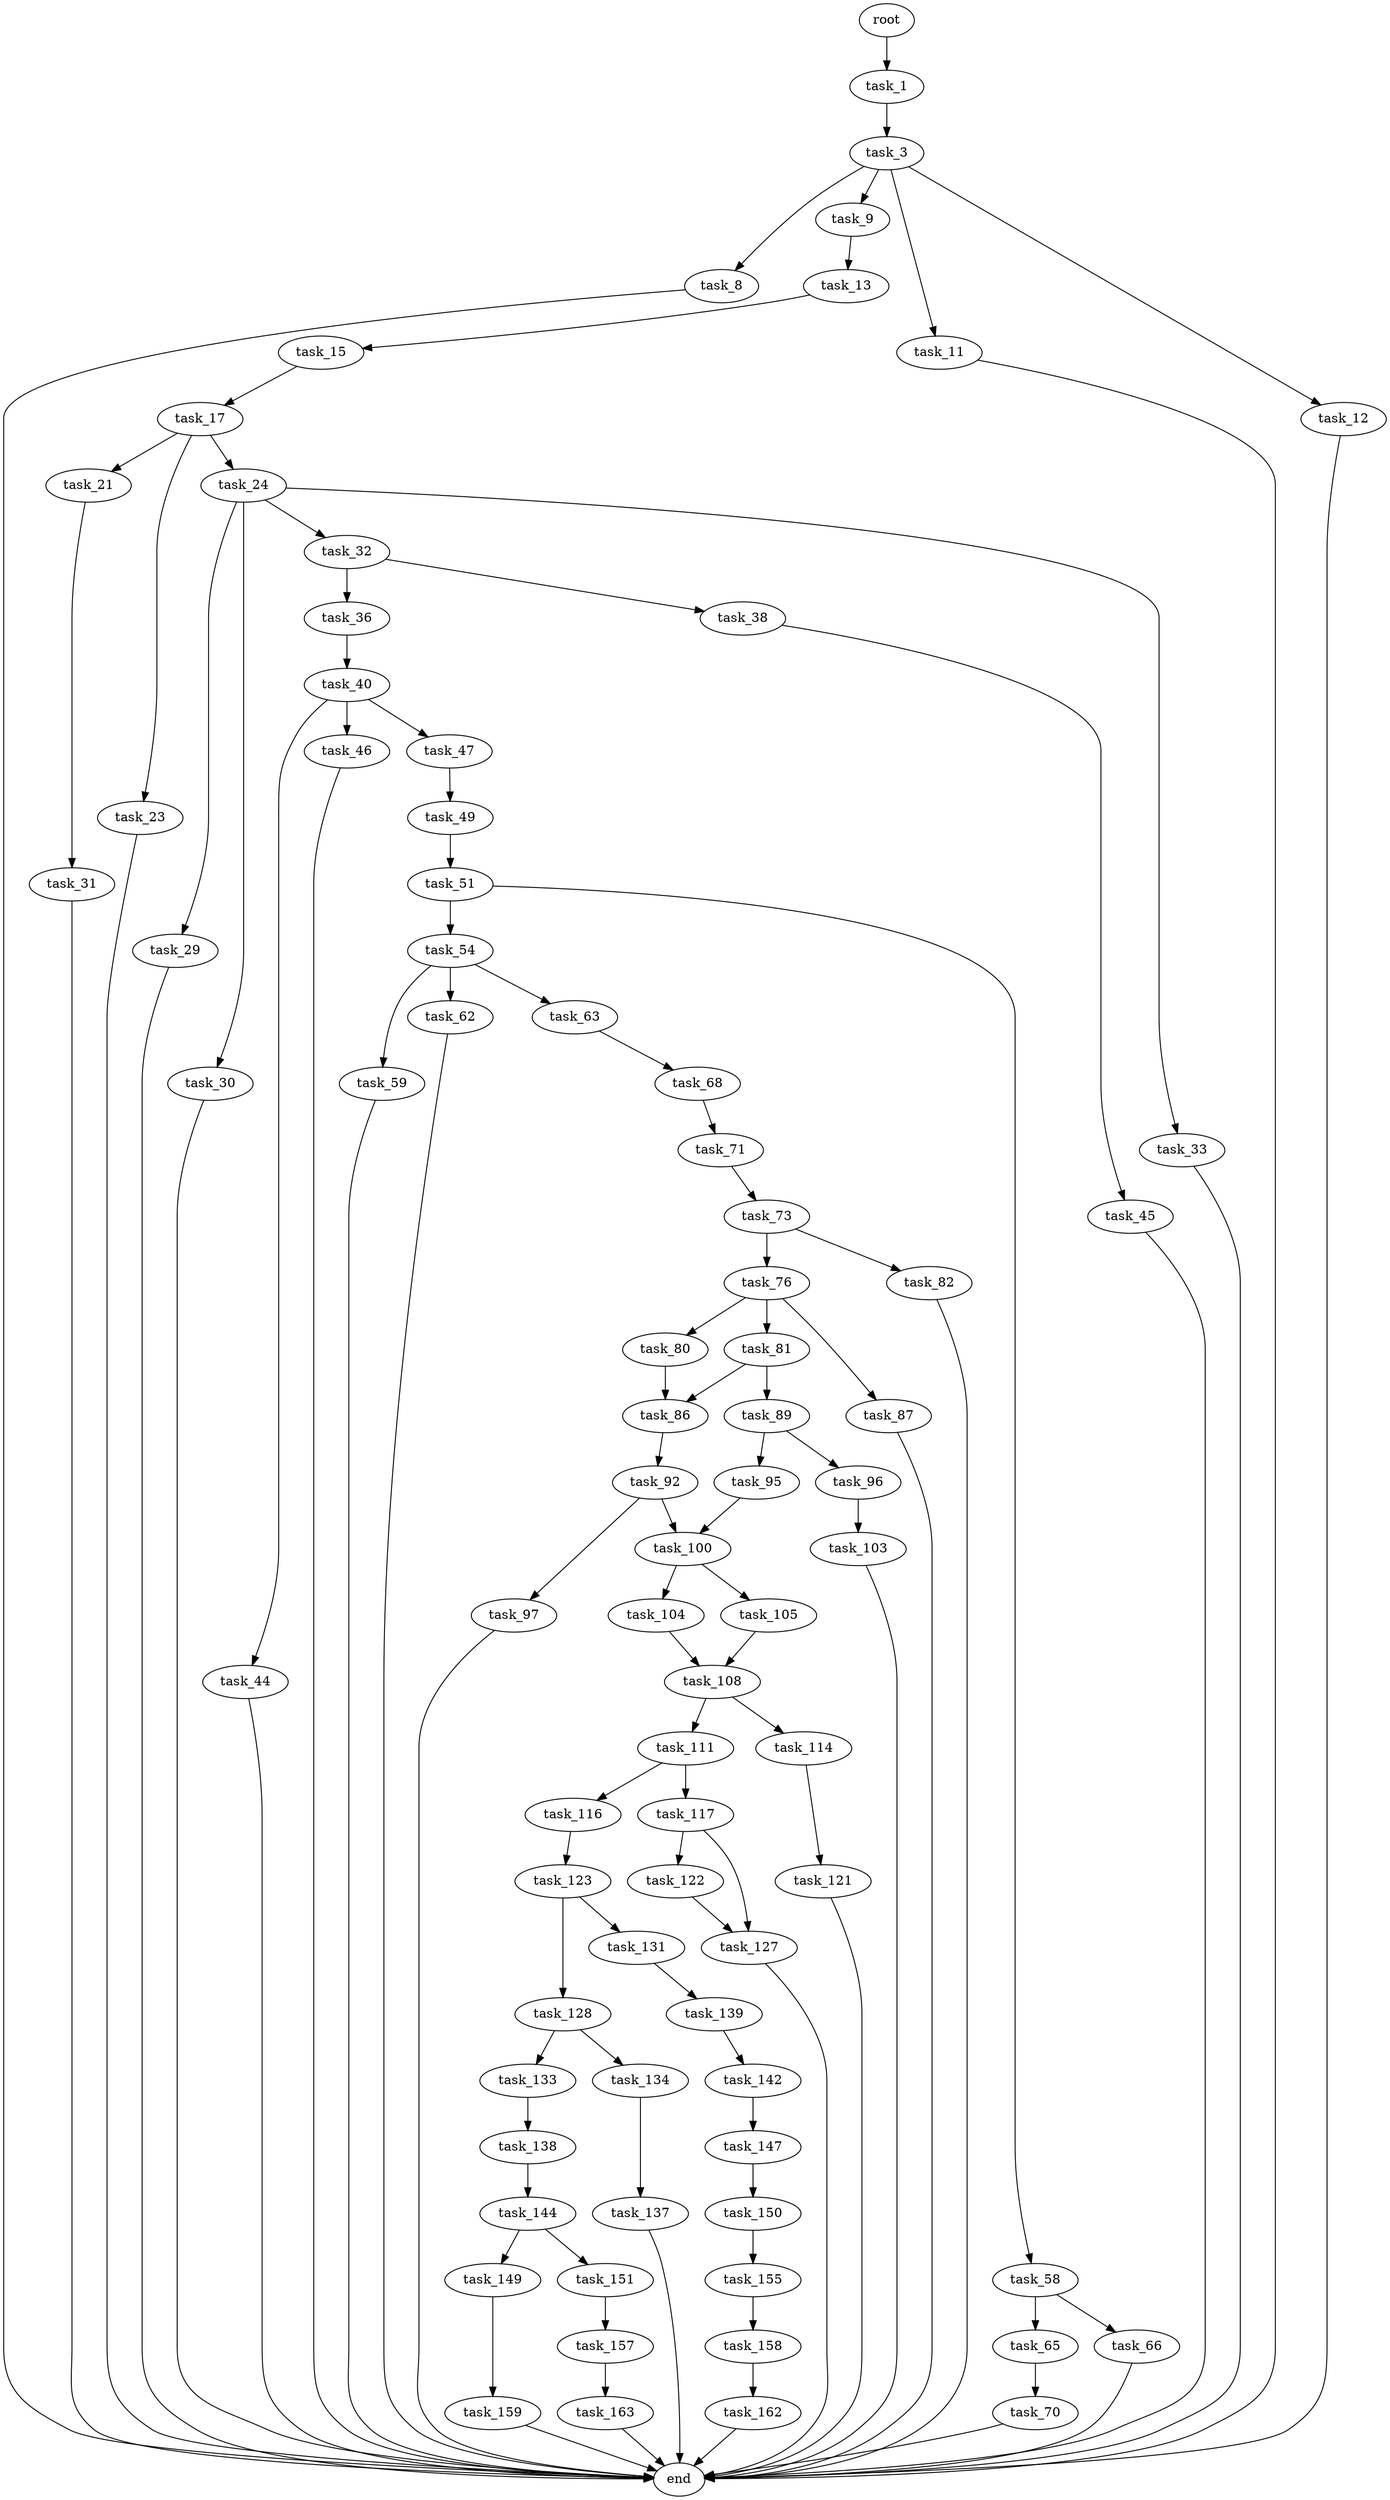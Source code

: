 digraph G {
  root [size="0.000000"];
  task_1 [size="68719476736.000000"];
  task_3 [size="152491487616.000000"];
  task_8 [size="782757789696.000000"];
  task_9 [size="13585744103.000000"];
  task_11 [size="291144081371.000000"];
  task_12 [size="782757789696.000000"];
  end [size="0.000000"];
  task_13 [size="93468006110.000000"];
  task_15 [size="134217728000.000000"];
  task_17 [size="68719476736.000000"];
  task_21 [size="15362912478.000000"];
  task_23 [size="3226095000.000000"];
  task_24 [size="68719476736.000000"];
  task_31 [size="231928233984.000000"];
  task_29 [size="14273733844.000000"];
  task_30 [size="23722945280.000000"];
  task_32 [size="549755813888.000000"];
  task_33 [size="40916437259.000000"];
  task_36 [size="1073741824000.000000"];
  task_38 [size="978173189235.000000"];
  task_40 [size="28991029248.000000"];
  task_45 [size="28991029248.000000"];
  task_44 [size="38436318531.000000"];
  task_46 [size="87255508728.000000"];
  task_47 [size="28991029248.000000"];
  task_49 [size="549755813888.000000"];
  task_51 [size="783624377640.000000"];
  task_54 [size="28991029248.000000"];
  task_58 [size="549755813888.000000"];
  task_59 [size="382120541728.000000"];
  task_62 [size="49702122503.000000"];
  task_63 [size="28991029248.000000"];
  task_65 [size="118070379612.000000"];
  task_66 [size="13677193170.000000"];
  task_68 [size="782757789696.000000"];
  task_70 [size="28592684772.000000"];
  task_71 [size="68719476736.000000"];
  task_73 [size="8589934592.000000"];
  task_76 [size="317813529.000000"];
  task_82 [size="8589934592.000000"];
  task_80 [size="68719476736.000000"];
  task_81 [size="5740616032.000000"];
  task_87 [size="31902120555.000000"];
  task_86 [size="121053161577.000000"];
  task_89 [size="782757789696.000000"];
  task_92 [size="134217728000.000000"];
  task_95 [size="106615755833.000000"];
  task_96 [size="442082454.000000"];
  task_97 [size="415985015659.000000"];
  task_100 [size="549755813888.000000"];
  task_103 [size="9638851681.000000"];
  task_104 [size="35576856247.000000"];
  task_105 [size="29074404756.000000"];
  task_108 [size="8589934592.000000"];
  task_111 [size="1073741824000.000000"];
  task_114 [size="18675936131.000000"];
  task_116 [size="130567917840.000000"];
  task_117 [size="607669290420.000000"];
  task_121 [size="1977276650.000000"];
  task_123 [size="11666439319.000000"];
  task_122 [size="243547793574.000000"];
  task_127 [size="891149175748.000000"];
  task_128 [size="593657868180.000000"];
  task_131 [size="334166648062.000000"];
  task_133 [size="269830905438.000000"];
  task_134 [size="208374557557.000000"];
  task_139 [size="889802393.000000"];
  task_138 [size="837180233.000000"];
  task_137 [size="33892416422.000000"];
  task_144 [size="4439835632.000000"];
  task_142 [size="753363223444.000000"];
  task_147 [size="607448938693.000000"];
  task_149 [size="158776887509.000000"];
  task_151 [size="741898467.000000"];
  task_150 [size="7069013687.000000"];
  task_159 [size="1378575433905.000000"];
  task_155 [size="37059185109.000000"];
  task_157 [size="68719476736.000000"];
  task_158 [size="8589934592.000000"];
  task_163 [size="134217728000.000000"];
  task_162 [size="231928233984.000000"];

  root -> task_1 [size="1.000000"];
  task_1 -> task_3 [size="134217728.000000"];
  task_3 -> task_8 [size="536870912.000000"];
  task_3 -> task_9 [size="536870912.000000"];
  task_3 -> task_11 [size="536870912.000000"];
  task_3 -> task_12 [size="536870912.000000"];
  task_8 -> end [size="1.000000"];
  task_9 -> task_13 [size="679477248.000000"];
  task_11 -> end [size="1.000000"];
  task_12 -> end [size="1.000000"];
  task_13 -> task_15 [size="75497472.000000"];
  task_15 -> task_17 [size="209715200.000000"];
  task_17 -> task_21 [size="134217728.000000"];
  task_17 -> task_23 [size="134217728.000000"];
  task_17 -> task_24 [size="134217728.000000"];
  task_21 -> task_31 [size="536870912.000000"];
  task_23 -> end [size="1.000000"];
  task_24 -> task_29 [size="134217728.000000"];
  task_24 -> task_30 [size="134217728.000000"];
  task_24 -> task_32 [size="134217728.000000"];
  task_24 -> task_33 [size="134217728.000000"];
  task_31 -> end [size="1.000000"];
  task_29 -> end [size="1.000000"];
  task_30 -> end [size="1.000000"];
  task_32 -> task_36 [size="536870912.000000"];
  task_32 -> task_38 [size="536870912.000000"];
  task_33 -> end [size="1.000000"];
  task_36 -> task_40 [size="838860800.000000"];
  task_38 -> task_45 [size="679477248.000000"];
  task_40 -> task_44 [size="75497472.000000"];
  task_40 -> task_46 [size="75497472.000000"];
  task_40 -> task_47 [size="75497472.000000"];
  task_45 -> end [size="1.000000"];
  task_44 -> end [size="1.000000"];
  task_46 -> end [size="1.000000"];
  task_47 -> task_49 [size="75497472.000000"];
  task_49 -> task_51 [size="536870912.000000"];
  task_51 -> task_54 [size="536870912.000000"];
  task_51 -> task_58 [size="536870912.000000"];
  task_54 -> task_59 [size="75497472.000000"];
  task_54 -> task_62 [size="75497472.000000"];
  task_54 -> task_63 [size="75497472.000000"];
  task_58 -> task_65 [size="536870912.000000"];
  task_58 -> task_66 [size="536870912.000000"];
  task_59 -> end [size="1.000000"];
  task_62 -> end [size="1.000000"];
  task_63 -> task_68 [size="75497472.000000"];
  task_65 -> task_70 [size="134217728.000000"];
  task_66 -> end [size="1.000000"];
  task_68 -> task_71 [size="679477248.000000"];
  task_70 -> end [size="1.000000"];
  task_71 -> task_73 [size="134217728.000000"];
  task_73 -> task_76 [size="33554432.000000"];
  task_73 -> task_82 [size="33554432.000000"];
  task_76 -> task_80 [size="33554432.000000"];
  task_76 -> task_81 [size="33554432.000000"];
  task_76 -> task_87 [size="33554432.000000"];
  task_82 -> end [size="1.000000"];
  task_80 -> task_86 [size="134217728.000000"];
  task_81 -> task_86 [size="536870912.000000"];
  task_81 -> task_89 [size="536870912.000000"];
  task_87 -> end [size="1.000000"];
  task_86 -> task_92 [size="209715200.000000"];
  task_89 -> task_95 [size="679477248.000000"];
  task_89 -> task_96 [size="679477248.000000"];
  task_92 -> task_97 [size="209715200.000000"];
  task_92 -> task_100 [size="209715200.000000"];
  task_95 -> task_100 [size="411041792.000000"];
  task_96 -> task_103 [size="33554432.000000"];
  task_97 -> end [size="1.000000"];
  task_100 -> task_104 [size="536870912.000000"];
  task_100 -> task_105 [size="536870912.000000"];
  task_103 -> end [size="1.000000"];
  task_104 -> task_108 [size="838860800.000000"];
  task_105 -> task_108 [size="75497472.000000"];
  task_108 -> task_111 [size="33554432.000000"];
  task_108 -> task_114 [size="33554432.000000"];
  task_111 -> task_116 [size="838860800.000000"];
  task_111 -> task_117 [size="838860800.000000"];
  task_114 -> task_121 [size="838860800.000000"];
  task_116 -> task_123 [size="134217728.000000"];
  task_117 -> task_122 [size="838860800.000000"];
  task_117 -> task_127 [size="838860800.000000"];
  task_121 -> end [size="1.000000"];
  task_123 -> task_128 [size="838860800.000000"];
  task_123 -> task_131 [size="838860800.000000"];
  task_122 -> task_127 [size="209715200.000000"];
  task_127 -> end [size="1.000000"];
  task_128 -> task_133 [size="536870912.000000"];
  task_128 -> task_134 [size="536870912.000000"];
  task_131 -> task_139 [size="411041792.000000"];
  task_133 -> task_138 [size="209715200.000000"];
  task_134 -> task_137 [size="411041792.000000"];
  task_139 -> task_142 [size="75497472.000000"];
  task_138 -> task_144 [size="33554432.000000"];
  task_137 -> end [size="1.000000"];
  task_144 -> task_149 [size="134217728.000000"];
  task_144 -> task_151 [size="134217728.000000"];
  task_142 -> task_147 [size="536870912.000000"];
  task_147 -> task_150 [size="411041792.000000"];
  task_149 -> task_159 [size="209715200.000000"];
  task_151 -> task_157 [size="33554432.000000"];
  task_150 -> task_155 [size="134217728.000000"];
  task_159 -> end [size="1.000000"];
  task_155 -> task_158 [size="75497472.000000"];
  task_157 -> task_163 [size="134217728.000000"];
  task_158 -> task_162 [size="33554432.000000"];
  task_163 -> end [size="1.000000"];
  task_162 -> end [size="1.000000"];
}

